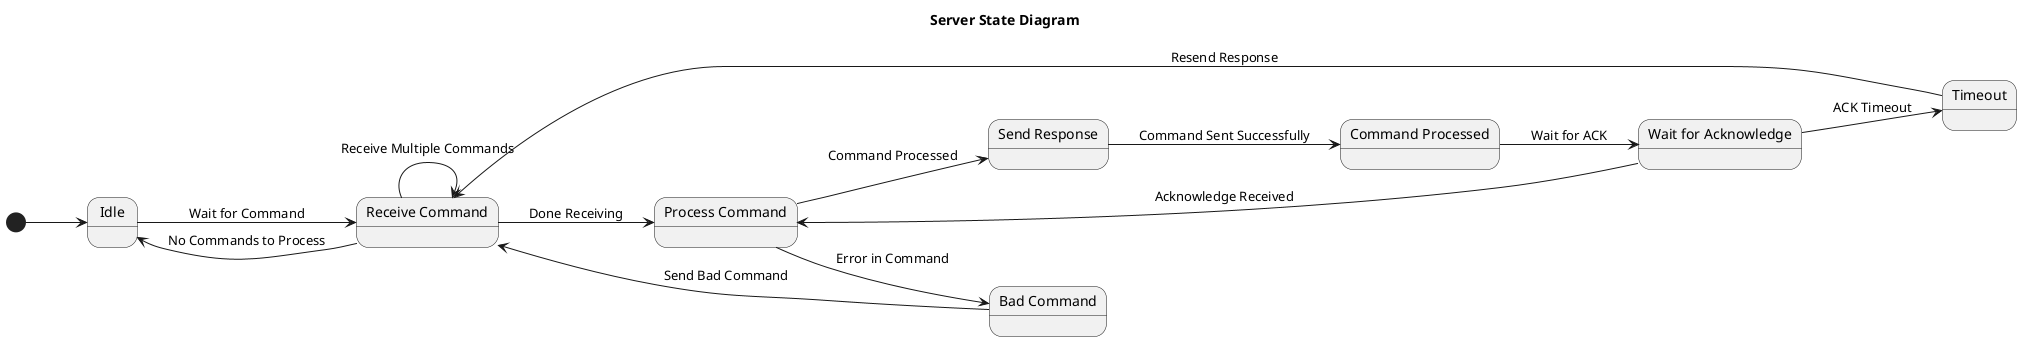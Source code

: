 @startuml "Server State Diagram"

title "Server State Diagram"

left to right direction

state idle as "Idle"
state receiveCommand as "Receive Command"
state processCommand as "Process Command"
state sendResponse as "Send Response"
state badCommand as "Bad Command"
state timeout as "Timeout"
state commandReceived as "Command Processed"
state waitAck as "Wait for Acknowledge"

[*] --> idle
idle --> receiveCommand: Wait for Command
receiveCommand --> processCommand: Done Receiving
receiveCommand --> receiveCommand: Receive Multiple Commands
receiveCommand --> idle: No Commands to Process

processCommand --> sendResponse: Command Processed
processCommand --> badCommand: Error in Command

badCommand --> receiveCommand: Send Bad Command

sendResponse --> commandReceived: Command Sent Successfully
commandReceived --> waitAck: Wait for ACK
waitAck --> processCommand: Acknowledge Received
waitAck --> timeout: ACK Timeout
timeout --> receiveCommand: Resend Response

@enduml
